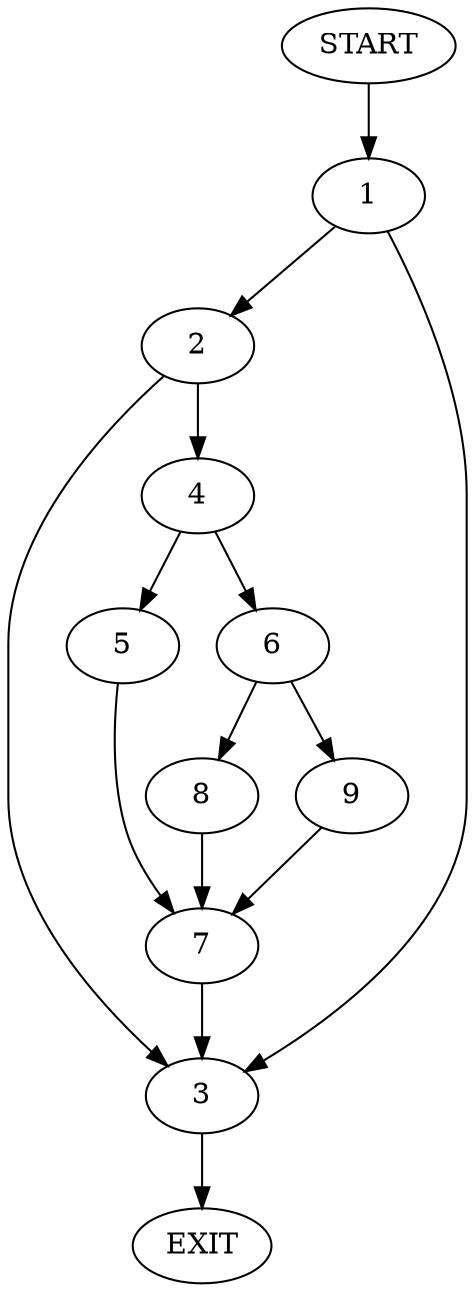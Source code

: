 digraph {
0 [label="START"]
10 [label="EXIT"]
0 -> 1
1 -> 2
1 -> 3
3 -> 10
2 -> 4
2 -> 3
4 -> 5
4 -> 6
5 -> 7
6 -> 8
6 -> 9
7 -> 3
9 -> 7
8 -> 7
}
